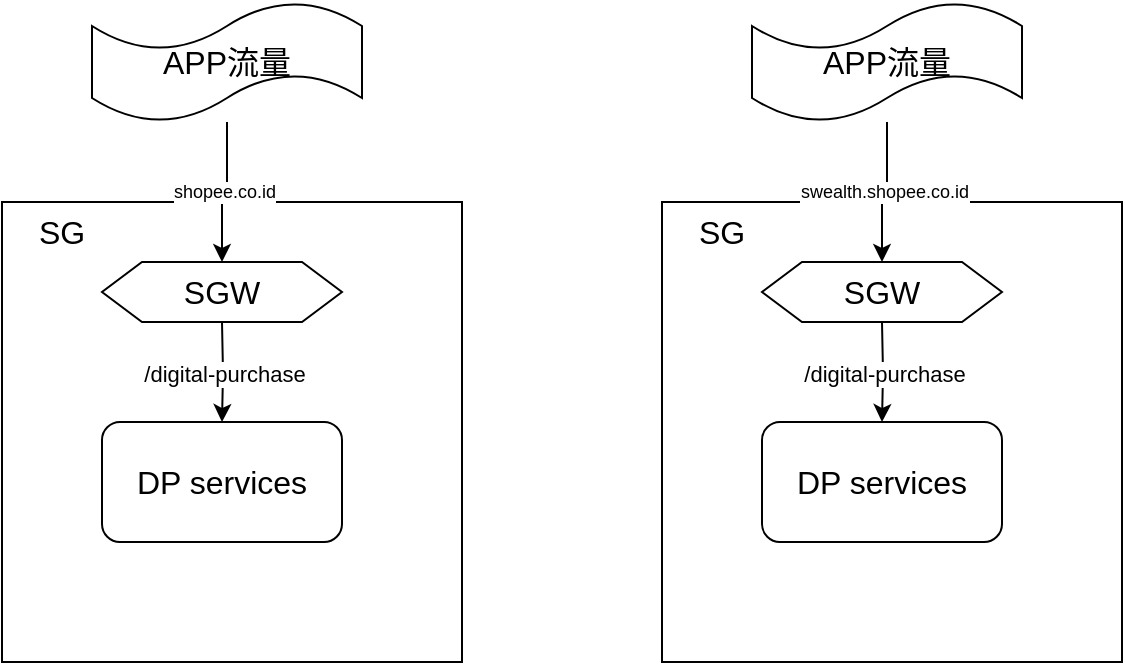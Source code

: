 <mxfile version="15.5.0" type="github">
  <diagram id="_JjBT7h8oeDZBbeXstyy" name="Page-1">
    <mxGraphModel dx="865" dy="477" grid="1" gridSize="10" guides="1" tooltips="1" connect="1" arrows="1" fold="1" page="1" pageScale="1" pageWidth="827" pageHeight="1169" math="0" shadow="0">
      <root>
        <mxCell id="0" />
        <mxCell id="1" parent="0" />
        <mxCell id="WcaRMcE1ToPl9hFpoS0a-1" value="APP流量" style="shape=tape;whiteSpace=wrap;html=1;fontSize=16;" vertex="1" parent="1">
          <mxGeometry x="135" y="80" width="135" height="60" as="geometry" />
        </mxCell>
        <mxCell id="WcaRMcE1ToPl9hFpoS0a-2" value="" style="whiteSpace=wrap;html=1;aspect=fixed;" vertex="1" parent="1">
          <mxGeometry x="90" y="180" width="230" height="230" as="geometry" />
        </mxCell>
        <mxCell id="WcaRMcE1ToPl9hFpoS0a-3" value="SG" style="text;html=1;strokeColor=none;fillColor=none;align=center;verticalAlign=middle;whiteSpace=wrap;rounded=0;fontSize=16;" vertex="1" parent="1">
          <mxGeometry x="90" y="180" width="60" height="30" as="geometry" />
        </mxCell>
        <mxCell id="WcaRMcE1ToPl9hFpoS0a-5" value="SGW" style="shape=hexagon;perimeter=hexagonPerimeter2;whiteSpace=wrap;html=1;fixedSize=1;fontSize=16;" vertex="1" parent="1">
          <mxGeometry x="140" y="210" width="120" height="30" as="geometry" />
        </mxCell>
        <mxCell id="WcaRMcE1ToPl9hFpoS0a-6" value="" style="endArrow=classic;html=1;rounded=0;edgeStyle=orthogonalEdgeStyle;entryX=0.5;entryY=0;entryDx=0;entryDy=0;" edge="1" parent="1" source="WcaRMcE1ToPl9hFpoS0a-1" target="WcaRMcE1ToPl9hFpoS0a-5">
          <mxGeometry relative="1" as="geometry">
            <mxPoint x="200" y="140" as="sourcePoint" />
            <mxPoint x="200" y="240" as="targetPoint" />
          </mxGeometry>
        </mxCell>
        <mxCell id="WcaRMcE1ToPl9hFpoS0a-7" value="shopee.co.id" style="edgeLabel;resizable=0;html=1;align=center;verticalAlign=middle;fontStyle=0;fontSize=9;" connectable="0" vertex="1" parent="WcaRMcE1ToPl9hFpoS0a-6">
          <mxGeometry relative="1" as="geometry" />
        </mxCell>
        <mxCell id="WcaRMcE1ToPl9hFpoS0a-9" value="DP services" style="rounded=1;whiteSpace=wrap;html=1;fontSize=16;" vertex="1" parent="1">
          <mxGeometry x="140" y="290" width="120" height="60" as="geometry" />
        </mxCell>
        <mxCell id="WcaRMcE1ToPl9hFpoS0a-10" value="" style="endArrow=classic;html=1;rounded=0;edgeStyle=orthogonalEdgeStyle;" edge="1" parent="1" target="WcaRMcE1ToPl9hFpoS0a-9">
          <mxGeometry relative="1" as="geometry">
            <mxPoint x="200" y="240" as="sourcePoint" />
            <mxPoint x="210" y="220" as="targetPoint" />
          </mxGeometry>
        </mxCell>
        <mxCell id="WcaRMcE1ToPl9hFpoS0a-11" value="&lt;font style=&quot;font-size: 11px&quot;&gt;/digital-purchase&lt;/font&gt;" style="edgeLabel;resizable=0;html=1;align=center;verticalAlign=middle;fontStyle=0;fontSize=9;" connectable="0" vertex="1" parent="WcaRMcE1ToPl9hFpoS0a-10">
          <mxGeometry relative="1" as="geometry" />
        </mxCell>
        <mxCell id="WcaRMcE1ToPl9hFpoS0a-12" value="APP流量" style="shape=tape;whiteSpace=wrap;html=1;fontSize=16;" vertex="1" parent="1">
          <mxGeometry x="465" y="80" width="135" height="60" as="geometry" />
        </mxCell>
        <mxCell id="WcaRMcE1ToPl9hFpoS0a-13" value="" style="whiteSpace=wrap;html=1;aspect=fixed;" vertex="1" parent="1">
          <mxGeometry x="420" y="180" width="230" height="230" as="geometry" />
        </mxCell>
        <mxCell id="WcaRMcE1ToPl9hFpoS0a-14" value="SG" style="text;html=1;strokeColor=none;fillColor=none;align=center;verticalAlign=middle;whiteSpace=wrap;rounded=0;fontSize=16;" vertex="1" parent="1">
          <mxGeometry x="420" y="180" width="60" height="30" as="geometry" />
        </mxCell>
        <mxCell id="WcaRMcE1ToPl9hFpoS0a-15" value="SGW" style="shape=hexagon;perimeter=hexagonPerimeter2;whiteSpace=wrap;html=1;fixedSize=1;fontSize=16;" vertex="1" parent="1">
          <mxGeometry x="470" y="210" width="120" height="30" as="geometry" />
        </mxCell>
        <mxCell id="WcaRMcE1ToPl9hFpoS0a-16" value="" style="endArrow=classic;html=1;rounded=0;edgeStyle=orthogonalEdgeStyle;entryX=0.5;entryY=0;entryDx=0;entryDy=0;" edge="1" parent="1" source="WcaRMcE1ToPl9hFpoS0a-12" target="WcaRMcE1ToPl9hFpoS0a-15">
          <mxGeometry relative="1" as="geometry">
            <mxPoint x="530" y="140" as="sourcePoint" />
            <mxPoint x="530" y="240" as="targetPoint" />
          </mxGeometry>
        </mxCell>
        <mxCell id="WcaRMcE1ToPl9hFpoS0a-17" value="swealth.shopee.co.id" style="edgeLabel;resizable=0;html=1;align=center;verticalAlign=middle;fontStyle=0;fontSize=9;" connectable="0" vertex="1" parent="WcaRMcE1ToPl9hFpoS0a-16">
          <mxGeometry relative="1" as="geometry" />
        </mxCell>
        <mxCell id="WcaRMcE1ToPl9hFpoS0a-18" value="DP services" style="rounded=1;whiteSpace=wrap;html=1;fontSize=16;" vertex="1" parent="1">
          <mxGeometry x="470" y="290" width="120" height="60" as="geometry" />
        </mxCell>
        <mxCell id="WcaRMcE1ToPl9hFpoS0a-19" value="" style="endArrow=classic;html=1;rounded=0;edgeStyle=orthogonalEdgeStyle;" edge="1" parent="1" target="WcaRMcE1ToPl9hFpoS0a-18">
          <mxGeometry relative="1" as="geometry">
            <mxPoint x="530" y="240" as="sourcePoint" />
            <mxPoint x="540" y="220" as="targetPoint" />
          </mxGeometry>
        </mxCell>
        <mxCell id="WcaRMcE1ToPl9hFpoS0a-20" value="&lt;font style=&quot;font-size: 11px&quot;&gt;/digital-purchase&lt;/font&gt;" style="edgeLabel;resizable=0;html=1;align=center;verticalAlign=middle;fontStyle=0;fontSize=9;" connectable="0" vertex="1" parent="WcaRMcE1ToPl9hFpoS0a-19">
          <mxGeometry relative="1" as="geometry" />
        </mxCell>
      </root>
    </mxGraphModel>
  </diagram>
</mxfile>
